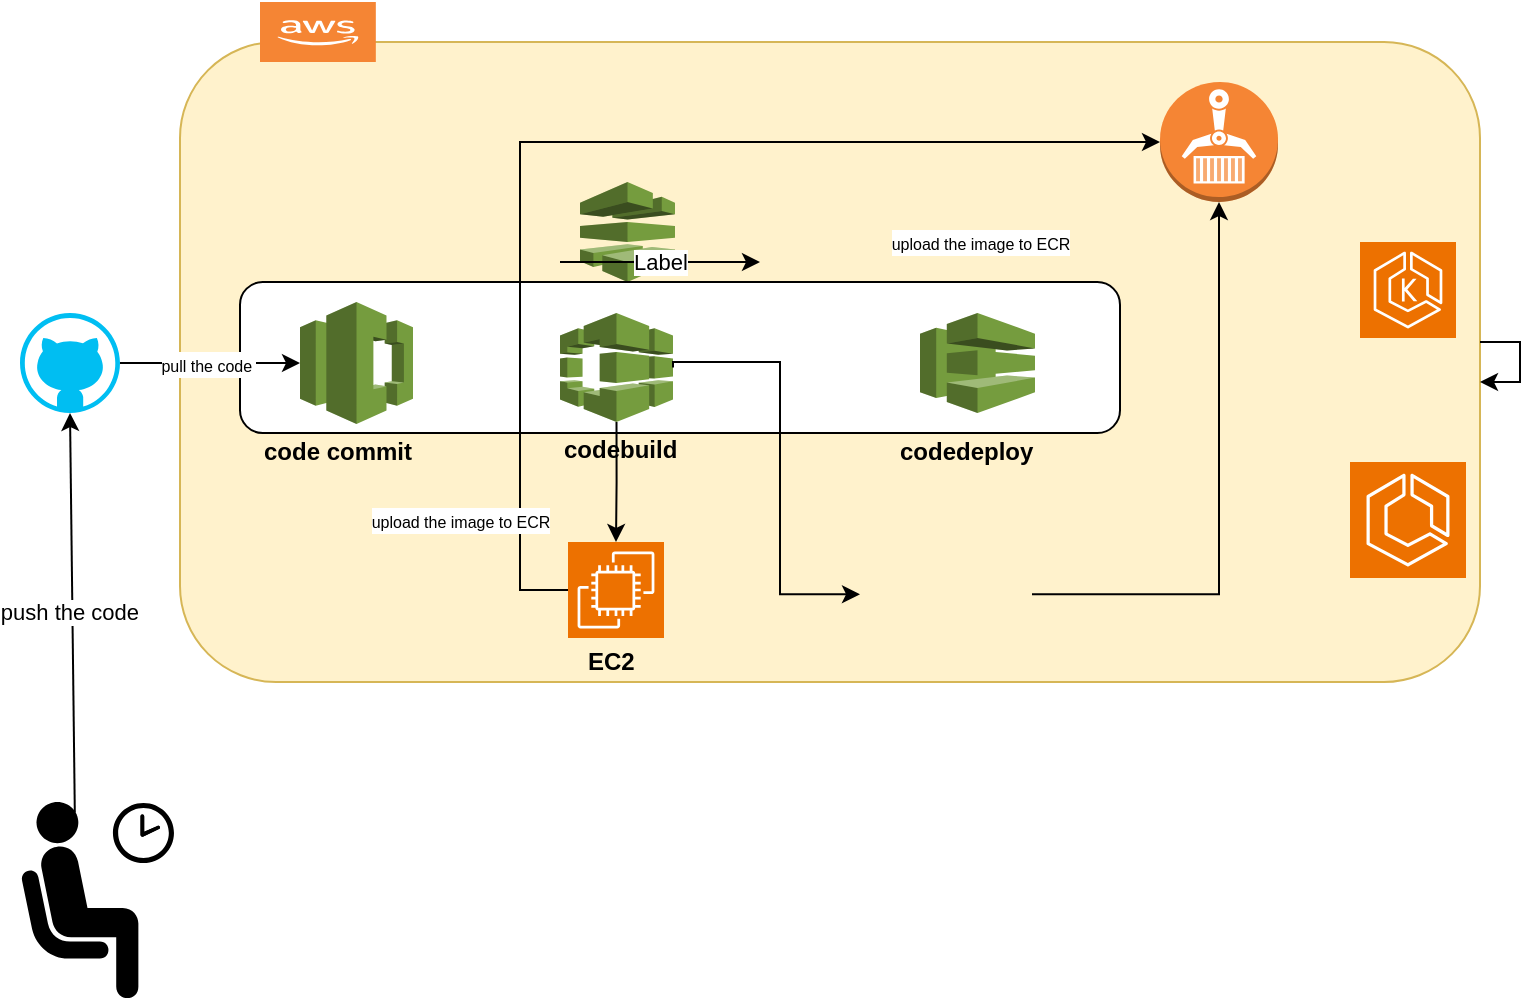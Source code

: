 <mxfile version="24.7.7">
  <diagram name="Page-1" id="R4ixX8bPBIjHNUOiLXFE">
    <mxGraphModel dx="897" dy="522" grid="1" gridSize="10" guides="1" tooltips="1" connect="1" arrows="1" fold="1" page="1" pageScale="1" pageWidth="850" pageHeight="1100" math="0" shadow="0">
      <root>
        <mxCell id="0" />
        <mxCell id="1" parent="0" />
        <mxCell id="oI07yYEylZcFNqM7yCuF-35" value="" style="group" vertex="1" connectable="0" parent="1">
          <mxGeometry x="100" y="90" width="650" height="320" as="geometry" />
        </mxCell>
        <mxCell id="oI07yYEylZcFNqM7yCuF-34" value="" style="rounded=1;whiteSpace=wrap;html=1;fillColor=#fff2cc;strokeColor=#d6b656;" vertex="1" parent="oI07yYEylZcFNqM7yCuF-35">
          <mxGeometry width="650" height="320" as="geometry" />
        </mxCell>
        <mxCell id="oI07yYEylZcFNqM7yCuF-7" value="" style="outlineConnect=0;dashed=0;verticalLabelPosition=bottom;verticalAlign=top;align=center;html=1;shape=mxgraph.aws3.cloud_2;fillColor=#F58534;gradientColor=none;" vertex="1" parent="oI07yYEylZcFNqM7yCuF-35">
          <mxGeometry x="40" y="-20" width="57.91" height="30" as="geometry" />
        </mxCell>
        <mxCell id="oI07yYEylZcFNqM7yCuF-4" value="" style="outlineConnect=0;dashed=0;verticalLabelPosition=bottom;verticalAlign=top;align=center;html=1;shape=mxgraph.aws3.codepipeline;fillColor=#759C3E;gradientColor=none;" vertex="1" parent="oI07yYEylZcFNqM7yCuF-35">
          <mxGeometry x="200" y="70" width="47.5" height="50" as="geometry" />
        </mxCell>
        <mxCell id="oI07yYEylZcFNqM7yCuF-19" value="" style="sketch=0;points=[[0,0,0],[0.25,0,0],[0.5,0,0],[0.75,0,0],[1,0,0],[0,1,0],[0.25,1,0],[0.5,1,0],[0.75,1,0],[1,1,0],[0,0.25,0],[0,0.5,0],[0,0.75,0],[1,0.25,0],[1,0.5,0],[1,0.75,0]];outlineConnect=0;fontColor=#232F3E;fillColor=#ED7100;strokeColor=#ffffff;dashed=0;verticalLabelPosition=bottom;verticalAlign=top;align=center;html=1;fontSize=12;fontStyle=0;aspect=fixed;shape=mxgraph.aws4.resourceIcon;resIcon=mxgraph.aws4.eks;" vertex="1" parent="oI07yYEylZcFNqM7yCuF-35">
          <mxGeometry x="590" y="100" width="48" height="48" as="geometry" />
        </mxCell>
        <mxCell id="oI07yYEylZcFNqM7yCuF-20" value="" style="sketch=0;points=[[0,0,0],[0.25,0,0],[0.5,0,0],[0.75,0,0],[1,0,0],[0,1,0],[0.25,1,0],[0.5,1,0],[0.75,1,0],[1,1,0],[0,0.25,0],[0,0.5,0],[0,0.75,0],[1,0.25,0],[1,0.5,0],[1,0.75,0]];outlineConnect=0;fontColor=#232F3E;fillColor=#ED7100;strokeColor=#ffffff;dashed=0;verticalLabelPosition=bottom;verticalAlign=top;align=center;html=1;fontSize=12;fontStyle=0;aspect=fixed;shape=mxgraph.aws4.resourceIcon;resIcon=mxgraph.aws4.ecs;" vertex="1" parent="oI07yYEylZcFNqM7yCuF-35">
          <mxGeometry x="585" y="210" width="58" height="58" as="geometry" />
        </mxCell>
        <mxCell id="oI07yYEylZcFNqM7yCuF-21" value="" style="sketch=0;points=[[0,0,0],[0.25,0,0],[0.5,0,0],[0.75,0,0],[1,0,0],[0,1,0],[0.25,1,0],[0.5,1,0],[0.75,1,0],[1,1,0],[0,0.25,0],[0,0.5,0],[0,0.75,0],[1,0.25,0],[1,0.5,0],[1,0.75,0]];outlineConnect=0;fontColor=#232F3E;fillColor=#ED7100;strokeColor=#ffffff;dashed=0;verticalLabelPosition=bottom;verticalAlign=top;align=center;html=1;fontSize=12;fontStyle=0;aspect=fixed;shape=mxgraph.aws4.resourceIcon;resIcon=mxgraph.aws4.ec2;" vertex="1" parent="oI07yYEylZcFNqM7yCuF-35">
          <mxGeometry x="194" y="250" width="48" height="48" as="geometry" />
        </mxCell>
        <mxCell id="oI07yYEylZcFNqM7yCuF-25" value="" style="shape=image;verticalLabelPosition=bottom;labelBackgroundColor=default;verticalAlign=top;aspect=fixed;imageAspect=0;image=https://ddkits.com/sites/files/jenkins.png;" vertex="1" parent="oI07yYEylZcFNqM7yCuF-35">
          <mxGeometry x="340" y="250" width="86" height="52.29" as="geometry" />
        </mxCell>
        <mxCell id="oI07yYEylZcFNqM7yCuF-59" style="edgeStyle=orthogonalEdgeStyle;rounded=0;orthogonalLoop=1;jettySize=auto;html=1;" edge="1" parent="oI07yYEylZcFNqM7yCuF-35" source="oI07yYEylZcFNqM7yCuF-34" target="oI07yYEylZcFNqM7yCuF-34">
          <mxGeometry relative="1" as="geometry" />
        </mxCell>
        <mxCell id="oI07yYEylZcFNqM7yCuF-10" value="" style="group" vertex="1" connectable="0" parent="1">
          <mxGeometry x="130" y="210" width="440" height="90" as="geometry" />
        </mxCell>
        <mxCell id="oI07yYEylZcFNqM7yCuF-9" value="" style="rounded=1;whiteSpace=wrap;html=1;" vertex="1" parent="oI07yYEylZcFNqM7yCuF-10">
          <mxGeometry width="440" height="75.5" as="geometry" />
        </mxCell>
        <mxCell id="oI07yYEylZcFNqM7yCuF-5" value="" style="outlineConnect=0;dashed=0;verticalLabelPosition=bottom;verticalAlign=top;align=center;html=1;shape=mxgraph.aws3.codedeploy;fillColor=#759C3E;gradientColor=none;" vertex="1" parent="oI07yYEylZcFNqM7yCuF-10">
          <mxGeometry x="340" y="15.5" width="57.5" height="50" as="geometry" />
        </mxCell>
        <mxCell id="oI07yYEylZcFNqM7yCuF-6" value="" style="outlineConnect=0;dashed=0;verticalLabelPosition=bottom;verticalAlign=top;align=center;html=1;shape=mxgraph.aws3.codecommit;fillColor=#759C3E;gradientColor=none;" vertex="1" parent="oI07yYEylZcFNqM7yCuF-10">
          <mxGeometry x="30" y="10" width="56.5" height="61" as="geometry" />
        </mxCell>
        <mxCell id="oI07yYEylZcFNqM7yCuF-11" value="&lt;h1 style=&quot;margin-top: 0px;&quot;&gt;&lt;font style=&quot;font-size: 12px;&quot;&gt;code commit&lt;/font&gt;&lt;/h1&gt;" style="text;html=1;whiteSpace=wrap;overflow=hidden;rounded=0;" vertex="1" parent="oI07yYEylZcFNqM7yCuF-10">
          <mxGeometry x="10" y="60" width="100" height="30" as="geometry" />
        </mxCell>
        <mxCell id="oI07yYEylZcFNqM7yCuF-13" value="&lt;h1 style=&quot;margin-top: 0px;&quot;&gt;&lt;font style=&quot;font-size: 12px;&quot;&gt;codedeploy&lt;/font&gt;&lt;/h1&gt;" style="text;html=1;whiteSpace=wrap;overflow=hidden;rounded=0;" vertex="1" parent="oI07yYEylZcFNqM7yCuF-10">
          <mxGeometry x="327.88" y="60" width="81.75" height="30" as="geometry" />
        </mxCell>
        <mxCell id="oI07yYEylZcFNqM7yCuF-45" value="" style="group" vertex="1" connectable="0" parent="oI07yYEylZcFNqM7yCuF-10">
          <mxGeometry x="160" y="15.5" width="81.75" height="74.5" as="geometry" />
        </mxCell>
        <mxCell id="oI07yYEylZcFNqM7yCuF-3" value="" style="outlineConnect=0;dashed=0;verticalLabelPosition=bottom;verticalAlign=top;align=center;html=1;shape=mxgraph.aws3.codebuild;fillColor=#759C3E;gradientColor=none;" vertex="1" parent="oI07yYEylZcFNqM7yCuF-45">
          <mxGeometry width="56.5" height="54.5" as="geometry" />
        </mxCell>
        <mxCell id="oI07yYEylZcFNqM7yCuF-12" value="&lt;h1 style=&quot;margin-top: 0px;&quot;&gt;&lt;font style=&quot;font-size: 12px;&quot;&gt;codebuild&lt;/font&gt;&lt;/h1&gt;" style="text;html=1;whiteSpace=wrap;overflow=hidden;rounded=0;" vertex="1" parent="oI07yYEylZcFNqM7yCuF-45">
          <mxGeometry y="43.5" width="81.75" height="30" as="geometry" />
        </mxCell>
        <mxCell id="oI07yYEylZcFNqM7yCuF-2" value="" style="outlineConnect=0;dashed=0;verticalLabelPosition=bottom;verticalAlign=top;align=center;html=1;shape=mxgraph.aws3.ecr;fillColor=#F58534;gradientColor=none;" vertex="1" parent="1">
          <mxGeometry x="590" y="110" width="59" height="60" as="geometry" />
        </mxCell>
        <mxCell id="oI07yYEylZcFNqM7yCuF-14" value="" style="verticalLabelPosition=bottom;html=1;verticalAlign=top;align=center;strokeColor=none;fillColor=#00BEF2;shape=mxgraph.azure.github_code;pointerEvents=1;" vertex="1" parent="1">
          <mxGeometry x="20" y="225.5" width="50" height="50" as="geometry" />
        </mxCell>
        <mxCell id="oI07yYEylZcFNqM7yCuF-15" value="" style="shape=mxgraph.signs.people.waiting_room_1;html=1;pointerEvents=1;fillColor=#000000;strokeColor=none;verticalLabelPosition=bottom;verticalAlign=top;align=center;" vertex="1" parent="1">
          <mxGeometry x="20" y="470" width="77" height="100" as="geometry" />
        </mxCell>
        <mxCell id="oI07yYEylZcFNqM7yCuF-16" value="push the code&amp;nbsp;" style="endArrow=classic;html=1;rounded=0;entryX=0.5;entryY=1;entryDx=0;entryDy=0;entryPerimeter=0;exitX=0.356;exitY=0.052;exitDx=0;exitDy=0;exitPerimeter=0;" edge="1" parent="1" source="oI07yYEylZcFNqM7yCuF-15" target="oI07yYEylZcFNqM7yCuF-14">
          <mxGeometry width="50" height="50" relative="1" as="geometry">
            <mxPoint x="320" y="370" as="sourcePoint" />
            <mxPoint x="370" y="320" as="targetPoint" />
          </mxGeometry>
        </mxCell>
        <mxCell id="oI07yYEylZcFNqM7yCuF-17" style="edgeStyle=orthogonalEdgeStyle;rounded=0;orthogonalLoop=1;jettySize=auto;html=1;entryX=0;entryY=0.5;entryDx=0;entryDy=0;entryPerimeter=0;" edge="1" parent="1" source="oI07yYEylZcFNqM7yCuF-14" target="oI07yYEylZcFNqM7yCuF-6">
          <mxGeometry relative="1" as="geometry" />
        </mxCell>
        <mxCell id="oI07yYEylZcFNqM7yCuF-18" value="&lt;font style=&quot;font-size: 8px;&quot;&gt;pull the code&amp;nbsp;&lt;/font&gt;" style="edgeLabel;html=1;align=center;verticalAlign=middle;resizable=0;points=[];" vertex="1" connectable="0" parent="oI07yYEylZcFNqM7yCuF-17">
          <mxGeometry x="-0.031" relative="1" as="geometry">
            <mxPoint as="offset" />
          </mxGeometry>
        </mxCell>
        <mxCell id="oI07yYEylZcFNqM7yCuF-22" value="&lt;h1 style=&quot;margin-top: 0px;&quot;&gt;&lt;span style=&quot;font-size: 12px;&quot;&gt;EC2&lt;/span&gt;&lt;/h1&gt;" style="text;html=1;whiteSpace=wrap;overflow=hidden;rounded=0;" vertex="1" parent="1">
          <mxGeometry x="301.75" y="375" width="38.25" height="30" as="geometry" />
        </mxCell>
        <mxCell id="oI07yYEylZcFNqM7yCuF-54" style="edgeStyle=orthogonalEdgeStyle;rounded=0;orthogonalLoop=1;jettySize=auto;html=1;exitX=0.5;exitY=1;exitDx=0;exitDy=0;exitPerimeter=0;entryX=0.5;entryY=0;entryDx=0;entryDy=0;entryPerimeter=0;" edge="1" parent="1" source="oI07yYEylZcFNqM7yCuF-3" target="oI07yYEylZcFNqM7yCuF-21">
          <mxGeometry relative="1" as="geometry" />
        </mxCell>
        <mxCell id="oI07yYEylZcFNqM7yCuF-55" style="edgeStyle=orthogonalEdgeStyle;rounded=0;orthogonalLoop=1;jettySize=auto;html=1;exitX=0;exitY=0.5;exitDx=0;exitDy=0;exitPerimeter=0;" edge="1" parent="1" source="oI07yYEylZcFNqM7yCuF-21" target="oI07yYEylZcFNqM7yCuF-2">
          <mxGeometry relative="1" as="geometry">
            <mxPoint x="328" y="290" as="sourcePoint" />
            <mxPoint x="328" y="350" as="targetPoint" />
            <Array as="points">
              <mxPoint x="270" y="364" />
              <mxPoint x="270" y="140" />
            </Array>
          </mxGeometry>
        </mxCell>
        <mxCell id="oI07yYEylZcFNqM7yCuF-63" value="&lt;font style=&quot;font-size: 8px;&quot;&gt;upload the image to ECR&lt;/font&gt;" style="edgeLabel;html=1;align=center;verticalAlign=middle;resizable=0;points=[];" vertex="1" connectable="0" parent="oI07yYEylZcFNqM7yCuF-55">
          <mxGeometry x="-0.951" relative="1" as="geometry">
            <mxPoint x="-40" y="-35" as="offset" />
          </mxGeometry>
        </mxCell>
        <mxCell id="oI07yYEylZcFNqM7yCuF-56" style="edgeStyle=orthogonalEdgeStyle;rounded=0;orthogonalLoop=1;jettySize=auto;html=1;entryX=0;entryY=0.5;entryDx=0;entryDy=0;exitX=1;exitY=0.5;exitDx=0;exitDy=0;exitPerimeter=0;" edge="1" parent="1" source="oI07yYEylZcFNqM7yCuF-3" target="oI07yYEylZcFNqM7yCuF-25">
          <mxGeometry relative="1" as="geometry">
            <mxPoint x="304" y="374" as="sourcePoint" />
            <mxPoint x="600" y="150" as="targetPoint" />
            <Array as="points">
              <mxPoint x="347" y="250" />
              <mxPoint x="400" y="250" />
              <mxPoint x="400" y="366" />
            </Array>
          </mxGeometry>
        </mxCell>
        <mxCell id="oI07yYEylZcFNqM7yCuF-60" value="" style="endArrow=classic;html=1;rounded=0;" edge="1" parent="1">
          <mxGeometry relative="1" as="geometry">
            <mxPoint x="290" y="200" as="sourcePoint" />
            <mxPoint x="390" y="200" as="targetPoint" />
          </mxGeometry>
        </mxCell>
        <mxCell id="oI07yYEylZcFNqM7yCuF-61" value="Label" style="edgeLabel;resizable=0;html=1;;align=center;verticalAlign=middle;" connectable="0" vertex="1" parent="oI07yYEylZcFNqM7yCuF-60">
          <mxGeometry relative="1" as="geometry" />
        </mxCell>
        <mxCell id="oI07yYEylZcFNqM7yCuF-62" style="edgeStyle=orthogonalEdgeStyle;rounded=0;orthogonalLoop=1;jettySize=auto;html=1;entryX=0.5;entryY=1;entryDx=0;entryDy=0;entryPerimeter=0;" edge="1" parent="1" source="oI07yYEylZcFNqM7yCuF-25" target="oI07yYEylZcFNqM7yCuF-2">
          <mxGeometry relative="1" as="geometry">
            <Array as="points" />
          </mxGeometry>
        </mxCell>
        <mxCell id="oI07yYEylZcFNqM7yCuF-64" value="&lt;font style=&quot;font-size: 8px;&quot;&gt;upload the image to ECR&lt;/font&gt;" style="edgeLabel;html=1;align=center;verticalAlign=middle;resizable=0;points=[];" vertex="1" connectable="0" parent="1">
          <mxGeometry x="500" y="190" as="geometry" />
        </mxCell>
      </root>
    </mxGraphModel>
  </diagram>
</mxfile>

